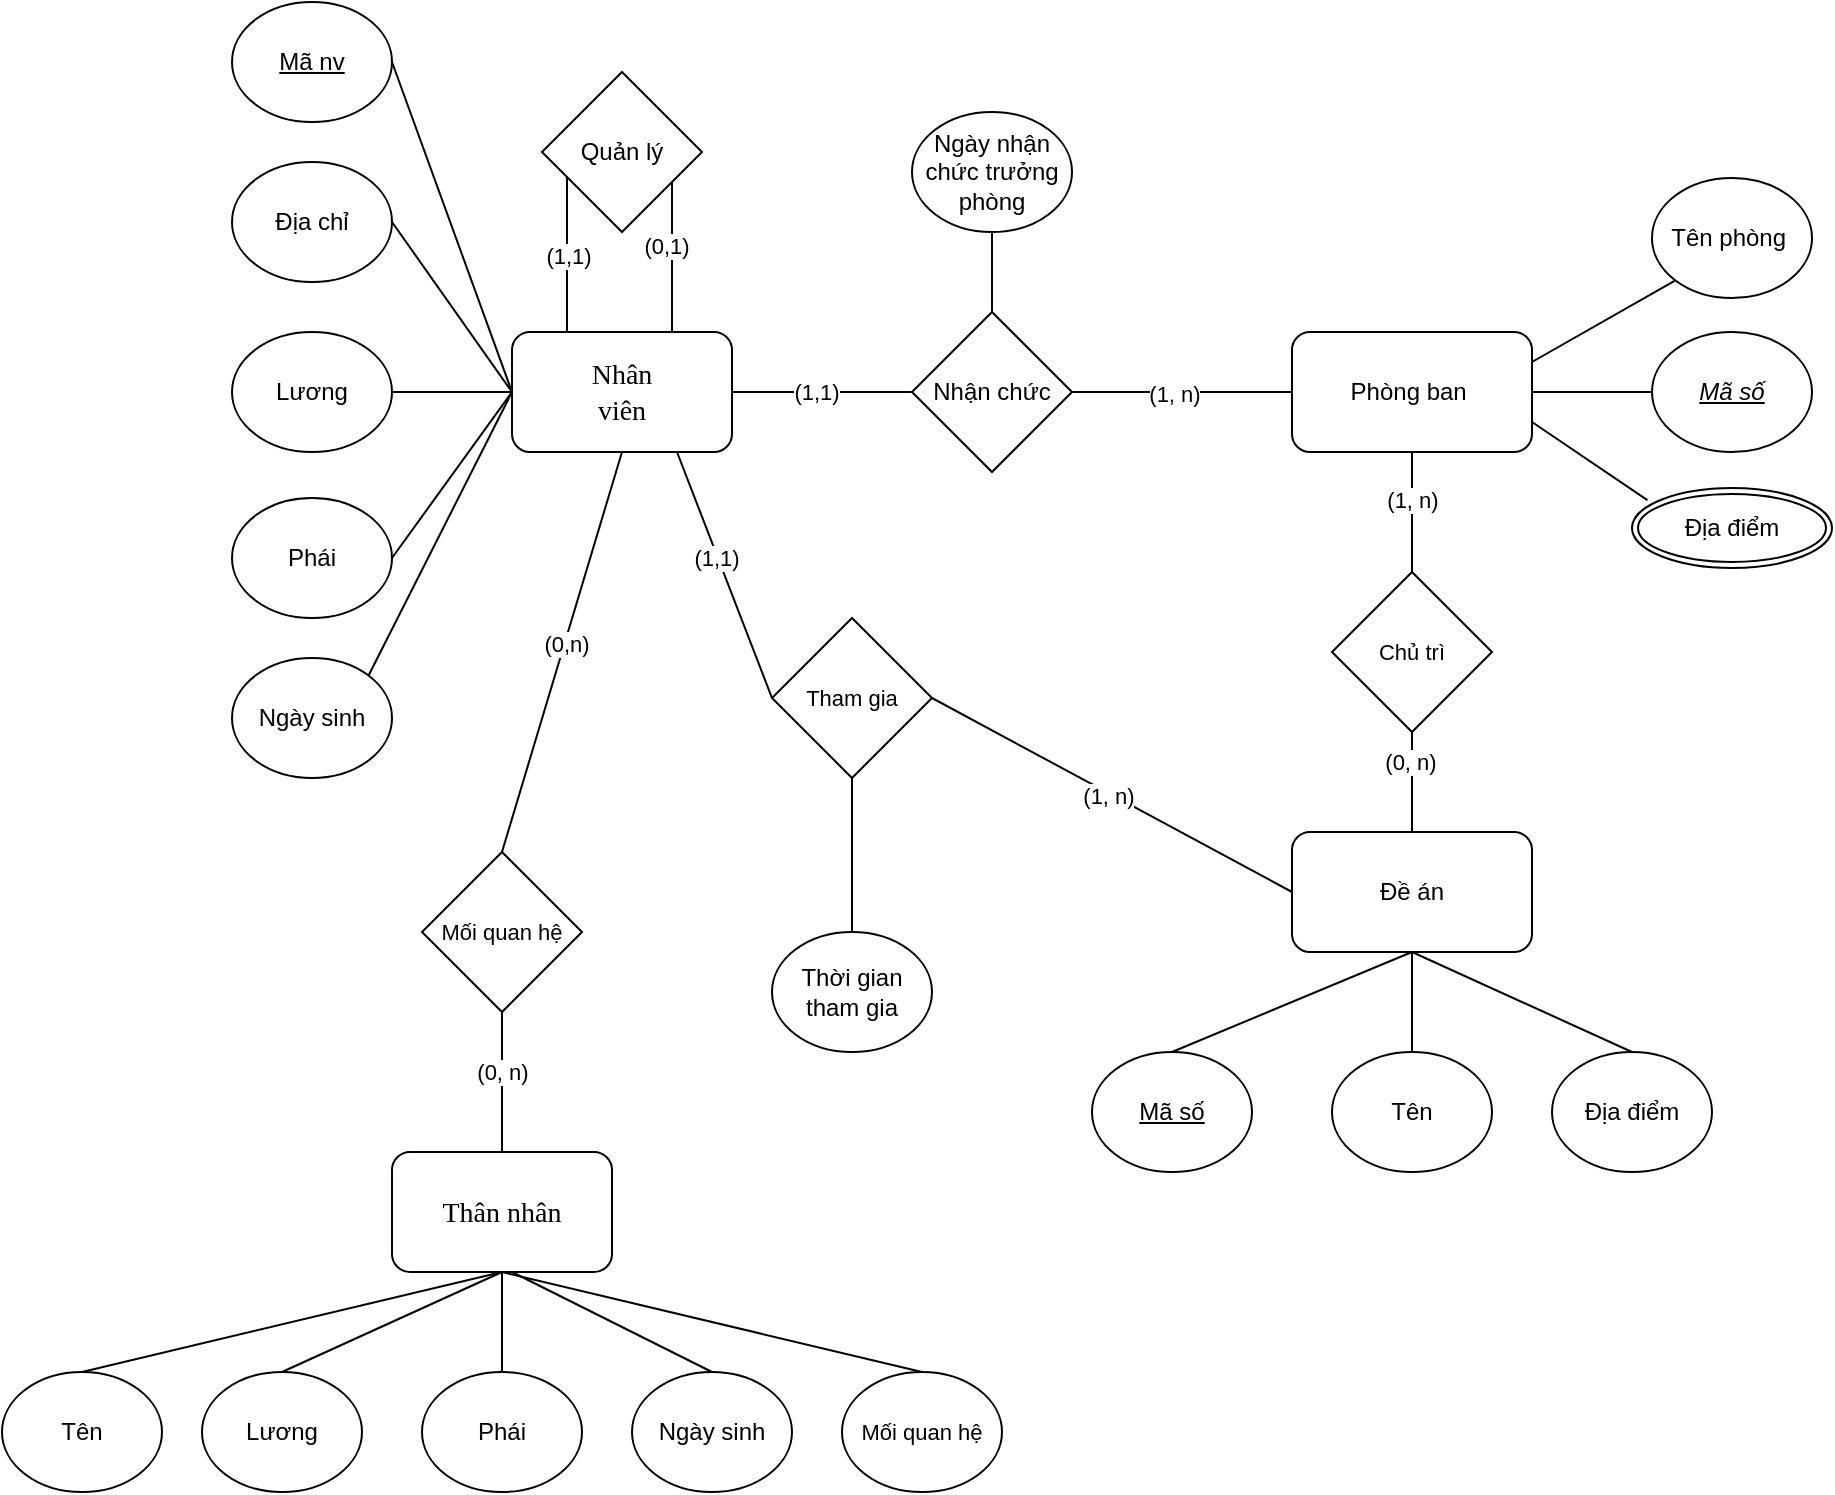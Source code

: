 <mxfile version="28.2.3">
  <diagram id="C5RBs43oDa-KdzZeNtuy" name="Page-1">
    <mxGraphModel dx="2316" dy="753" grid="1" gridSize="10" guides="1" tooltips="1" connect="1" arrows="1" fold="1" page="1" pageScale="1" pageWidth="827" pageHeight="1169" math="0" shadow="0">
      <root>
        <mxCell id="WIyWlLk6GJQsqaUBKTNV-0" />
        <mxCell id="WIyWlLk6GJQsqaUBKTNV-1" parent="WIyWlLk6GJQsqaUBKTNV-0" />
        <mxCell id="ZmpBna1umY-bwQ5UeYMQ-0" value="Phòng ban&amp;nbsp;" style="rounded=1;whiteSpace=wrap;html=1;" parent="WIyWlLk6GJQsqaUBKTNV-1" vertex="1">
          <mxGeometry x="510" y="270" width="120" height="60" as="geometry" />
        </mxCell>
        <mxCell id="ZmpBna1umY-bwQ5UeYMQ-1" value="Đề án" style="rounded=1;whiteSpace=wrap;html=1;" parent="WIyWlLk6GJQsqaUBKTNV-1" vertex="1">
          <mxGeometry x="510" y="520" width="120" height="60" as="geometry" />
        </mxCell>
        <mxCell id="ZmpBna1umY-bwQ5UeYMQ-70" style="edgeStyle=orthogonalEdgeStyle;shape=connector;rounded=0;orthogonalLoop=1;jettySize=auto;html=1;entryX=0;entryY=0.5;entryDx=0;entryDy=0;strokeColor=default;align=center;verticalAlign=middle;fontFamily=Helvetica;fontSize=11;fontColor=default;labelBackgroundColor=default;endArrow=classic;exitX=0.25;exitY=0;exitDx=0;exitDy=0;" parent="WIyWlLk6GJQsqaUBKTNV-1" source="ZmpBna1umY-bwQ5UeYMQ-2" target="ZmpBna1umY-bwQ5UeYMQ-68" edge="1">
          <mxGeometry relative="1" as="geometry">
            <Array as="points">
              <mxPoint x="147" y="180" />
            </Array>
          </mxGeometry>
        </mxCell>
        <mxCell id="HmNjy73HIP26AW6Ko5M8-38" value="(1,1)" style="edgeLabel;html=1;align=center;verticalAlign=middle;resizable=0;points=[];" vertex="1" connectable="0" parent="ZmpBna1umY-bwQ5UeYMQ-70">
          <mxGeometry x="-0.245" relative="1" as="geometry">
            <mxPoint as="offset" />
          </mxGeometry>
        </mxCell>
        <mxCell id="ZmpBna1umY-bwQ5UeYMQ-73" style="edgeStyle=orthogonalEdgeStyle;shape=connector;rounded=0;orthogonalLoop=1;jettySize=auto;html=1;entryX=1;entryY=0.5;entryDx=0;entryDy=0;strokeColor=default;align=center;verticalAlign=middle;fontFamily=Helvetica;fontSize=11;fontColor=default;labelBackgroundColor=default;endArrow=classic;" parent="WIyWlLk6GJQsqaUBKTNV-1" source="ZmpBna1umY-bwQ5UeYMQ-2" target="ZmpBna1umY-bwQ5UeYMQ-68" edge="1">
          <mxGeometry relative="1" as="geometry">
            <Array as="points">
              <mxPoint x="200" y="180" />
            </Array>
          </mxGeometry>
        </mxCell>
        <mxCell id="HmNjy73HIP26AW6Ko5M8-37" value="(0,1)" style="edgeLabel;html=1;align=center;verticalAlign=middle;resizable=0;points=[];" vertex="1" connectable="0" parent="ZmpBna1umY-bwQ5UeYMQ-73">
          <mxGeometry x="-0.181" y="3" relative="1" as="geometry">
            <mxPoint as="offset" />
          </mxGeometry>
        </mxCell>
        <mxCell id="ZmpBna1umY-bwQ5UeYMQ-2" value="&lt;span style=&quot;font-family: &amp;quot;Times New Roman&amp;quot;, serif;&quot;&gt;Nhân&lt;/span&gt;&lt;br style=&quot;font-family: &amp;quot;Times New Roman&amp;quot;, serif;&quot;&gt;&lt;span style=&quot;font-family: &amp;quot;Times New Roman&amp;quot;, serif;&quot;&gt;viên&lt;/span&gt;" style="rounded=1;whiteSpace=wrap;html=1;fontSize=14;" parent="WIyWlLk6GJQsqaUBKTNV-1" vertex="1">
          <mxGeometry x="120" y="270" width="110" height="60" as="geometry" />
        </mxCell>
        <mxCell id="ZmpBna1umY-bwQ5UeYMQ-6" value="Tên phòng&amp;nbsp;" style="ellipse;whiteSpace=wrap;html=1;" parent="WIyWlLk6GJQsqaUBKTNV-1" vertex="1">
          <mxGeometry x="690" y="193" width="80" height="60" as="geometry" />
        </mxCell>
        <mxCell id="ZmpBna1umY-bwQ5UeYMQ-7" value="&lt;i&gt;&lt;u&gt;Mã số&lt;/u&gt;&lt;/i&gt;" style="ellipse;whiteSpace=wrap;html=1;" parent="WIyWlLk6GJQsqaUBKTNV-1" vertex="1">
          <mxGeometry x="690" y="270" width="80" height="60" as="geometry" />
        </mxCell>
        <mxCell id="ZmpBna1umY-bwQ5UeYMQ-14" value="Nhận chức" style="rhombus;whiteSpace=wrap;html=1;" parent="WIyWlLk6GJQsqaUBKTNV-1" vertex="1">
          <mxGeometry x="320" y="260" width="80" height="80" as="geometry" />
        </mxCell>
        <mxCell id="ZmpBna1umY-bwQ5UeYMQ-20" value="Ngày nhận chức trưởng phòng" style="ellipse;whiteSpace=wrap;html=1;fontSize=12;" parent="WIyWlLk6GJQsqaUBKTNV-1" vertex="1">
          <mxGeometry x="320" y="160" width="80" height="60" as="geometry" />
        </mxCell>
        <mxCell id="ZmpBna1umY-bwQ5UeYMQ-35" value="Chủ trì" style="rhombus;whiteSpace=wrap;html=1;fontFamily=Helvetica;fontSize=11;fontColor=default;labelBackgroundColor=default;" parent="WIyWlLk6GJQsqaUBKTNV-1" vertex="1">
          <mxGeometry x="530" y="390" width="80" height="80" as="geometry" />
        </mxCell>
        <mxCell id="ZmpBna1umY-bwQ5UeYMQ-39" value="Tên" style="ellipse;whiteSpace=wrap;html=1;" parent="WIyWlLk6GJQsqaUBKTNV-1" vertex="1">
          <mxGeometry x="530" y="630" width="80" height="60" as="geometry" />
        </mxCell>
        <mxCell id="ZmpBna1umY-bwQ5UeYMQ-40" value="&lt;u&gt;Mã số&lt;/u&gt;" style="ellipse;whiteSpace=wrap;html=1;" parent="WIyWlLk6GJQsqaUBKTNV-1" vertex="1">
          <mxGeometry x="410" y="630" width="80" height="60" as="geometry" />
        </mxCell>
        <mxCell id="ZmpBna1umY-bwQ5UeYMQ-41" value="Địa điểm" style="ellipse;whiteSpace=wrap;html=1;" parent="WIyWlLk6GJQsqaUBKTNV-1" vertex="1">
          <mxGeometry x="640" y="630" width="80" height="60" as="geometry" />
        </mxCell>
        <mxCell id="ZmpBna1umY-bwQ5UeYMQ-47" value="&lt;u&gt;Mã nv&lt;/u&gt;" style="ellipse;whiteSpace=wrap;html=1;" parent="WIyWlLk6GJQsqaUBKTNV-1" vertex="1">
          <mxGeometry x="-20" y="105" width="80" height="60" as="geometry" />
        </mxCell>
        <mxCell id="ZmpBna1umY-bwQ5UeYMQ-48" value="Địa chỉ" style="ellipse;whiteSpace=wrap;html=1;" parent="WIyWlLk6GJQsqaUBKTNV-1" vertex="1">
          <mxGeometry x="-20" y="185" width="80" height="60" as="geometry" />
        </mxCell>
        <mxCell id="ZmpBna1umY-bwQ5UeYMQ-49" value="Lương" style="ellipse;whiteSpace=wrap;html=1;" parent="WIyWlLk6GJQsqaUBKTNV-1" vertex="1">
          <mxGeometry x="-20" y="270" width="80" height="60" as="geometry" />
        </mxCell>
        <mxCell id="ZmpBna1umY-bwQ5UeYMQ-50" value="Phái" style="ellipse;whiteSpace=wrap;html=1;" parent="WIyWlLk6GJQsqaUBKTNV-1" vertex="1">
          <mxGeometry x="-20" y="353" width="80" height="60" as="geometry" />
        </mxCell>
        <mxCell id="ZmpBna1umY-bwQ5UeYMQ-51" value="Ngày sinh" style="ellipse;whiteSpace=wrap;html=1;" parent="WIyWlLk6GJQsqaUBKTNV-1" vertex="1">
          <mxGeometry x="-20" y="433" width="80" height="60" as="geometry" />
        </mxCell>
        <mxCell id="ZmpBna1umY-bwQ5UeYMQ-58" value="Tham gia" style="rhombus;whiteSpace=wrap;html=1;fontFamily=Helvetica;fontSize=11;fontColor=default;labelBackgroundColor=default;" parent="WIyWlLk6GJQsqaUBKTNV-1" vertex="1">
          <mxGeometry x="250" y="413" width="80" height="80" as="geometry" />
        </mxCell>
        <mxCell id="ZmpBna1umY-bwQ5UeYMQ-65" value="Thời gian tham gia" style="ellipse;whiteSpace=wrap;html=1;" parent="WIyWlLk6GJQsqaUBKTNV-1" vertex="1">
          <mxGeometry x="250" y="570" width="80" height="60" as="geometry" />
        </mxCell>
        <mxCell id="ZmpBna1umY-bwQ5UeYMQ-68" value="Quản lý" style="rhombus;whiteSpace=wrap;html=1;" parent="WIyWlLk6GJQsqaUBKTNV-1" vertex="1">
          <mxGeometry x="135" y="140" width="80" height="80" as="geometry" />
        </mxCell>
        <mxCell id="ZmpBna1umY-bwQ5UeYMQ-77" value="&lt;font face=&quot;Times New Roman, serif&quot;&gt;&lt;span&gt;Thân nhân&lt;/span&gt;&lt;/font&gt;" style="rounded=1;whiteSpace=wrap;html=1;fontSize=14;" parent="WIyWlLk6GJQsqaUBKTNV-1" vertex="1">
          <mxGeometry x="60" y="680" width="110" height="60" as="geometry" />
        </mxCell>
        <mxCell id="ZmpBna1umY-bwQ5UeYMQ-79" value="Mối quan hệ" style="rhombus;whiteSpace=wrap;html=1;fontFamily=Helvetica;fontSize=11;fontColor=default;labelBackgroundColor=default;" parent="WIyWlLk6GJQsqaUBKTNV-1" vertex="1">
          <mxGeometry x="75" y="530" width="80" height="80" as="geometry" />
        </mxCell>
        <mxCell id="ZmpBna1umY-bwQ5UeYMQ-84" value="Lương" style="ellipse;whiteSpace=wrap;html=1;" parent="WIyWlLk6GJQsqaUBKTNV-1" vertex="1">
          <mxGeometry x="-35" y="790" width="80" height="60" as="geometry" />
        </mxCell>
        <mxCell id="ZmpBna1umY-bwQ5UeYMQ-85" value="Phái" style="ellipse;whiteSpace=wrap;html=1;" parent="WIyWlLk6GJQsqaUBKTNV-1" vertex="1">
          <mxGeometry x="75" y="790" width="80" height="60" as="geometry" />
        </mxCell>
        <mxCell id="ZmpBna1umY-bwQ5UeYMQ-86" value="Tên" style="ellipse;whiteSpace=wrap;html=1;" parent="WIyWlLk6GJQsqaUBKTNV-1" vertex="1">
          <mxGeometry x="-135" y="790" width="80" height="60" as="geometry" />
        </mxCell>
        <mxCell id="ZmpBna1umY-bwQ5UeYMQ-87" value="Ngày sinh" style="ellipse;whiteSpace=wrap;html=1;" parent="WIyWlLk6GJQsqaUBKTNV-1" vertex="1">
          <mxGeometry x="180" y="790" width="80" height="60" as="geometry" />
        </mxCell>
        <mxCell id="ZmpBna1umY-bwQ5UeYMQ-88" value="&lt;span style=&quot;font-size: 11px; background-color: rgb(255, 255, 255);&quot;&gt;Mối quan hệ&lt;/span&gt;" style="ellipse;whiteSpace=wrap;html=1;" parent="WIyWlLk6GJQsqaUBKTNV-1" vertex="1">
          <mxGeometry x="285" y="790" width="80" height="60" as="geometry" />
        </mxCell>
        <mxCell id="HmNjy73HIP26AW6Ko5M8-0" value="" style="endArrow=none;html=1;rounded=0;entryX=0;entryY=0.5;entryDx=0;entryDy=0;exitX=1;exitY=0.5;exitDx=0;exitDy=0;" edge="1" parent="WIyWlLk6GJQsqaUBKTNV-1" source="ZmpBna1umY-bwQ5UeYMQ-14" target="ZmpBna1umY-bwQ5UeYMQ-0">
          <mxGeometry relative="1" as="geometry">
            <mxPoint x="340" y="360" as="sourcePoint" />
            <mxPoint x="500" y="360" as="targetPoint" />
          </mxGeometry>
        </mxCell>
        <mxCell id="HmNjy73HIP26AW6Ko5M8-1" value="(1, n)" style="edgeLabel;html=1;align=center;verticalAlign=middle;resizable=0;points=[];" vertex="1" connectable="0" parent="HmNjy73HIP26AW6Ko5M8-0">
          <mxGeometry x="-0.073" y="-1" relative="1" as="geometry">
            <mxPoint as="offset" />
          </mxGeometry>
        </mxCell>
        <mxCell id="HmNjy73HIP26AW6Ko5M8-3" value="" style="endArrow=none;html=1;rounded=0;entryX=0.5;entryY=0;entryDx=0;entryDy=0;exitX=0.5;exitY=1;exitDx=0;exitDy=0;" edge="1" parent="WIyWlLk6GJQsqaUBKTNV-1" source="ZmpBna1umY-bwQ5UeYMQ-0" target="ZmpBna1umY-bwQ5UeYMQ-35">
          <mxGeometry relative="1" as="geometry">
            <mxPoint x="360" y="350" as="sourcePoint" />
            <mxPoint x="520" y="350" as="targetPoint" />
          </mxGeometry>
        </mxCell>
        <mxCell id="HmNjy73HIP26AW6Ko5M8-4" value="(1, n)" style="edgeLabel;html=1;align=center;verticalAlign=middle;resizable=0;points=[];" vertex="1" connectable="0" parent="HmNjy73HIP26AW6Ko5M8-3">
          <mxGeometry x="-0.157" y="-5" relative="1" as="geometry">
            <mxPoint x="5" y="-2" as="offset" />
          </mxGeometry>
        </mxCell>
        <mxCell id="HmNjy73HIP26AW6Ko5M8-5" value="" style="endArrow=none;html=1;rounded=0;entryX=0.5;entryY=0;entryDx=0;entryDy=0;exitX=0.5;exitY=1;exitDx=0;exitDy=0;" edge="1" parent="WIyWlLk6GJQsqaUBKTNV-1" source="ZmpBna1umY-bwQ5UeYMQ-35" target="ZmpBna1umY-bwQ5UeYMQ-1">
          <mxGeometry relative="1" as="geometry">
            <mxPoint x="470" y="480" as="sourcePoint" />
            <mxPoint x="630" y="480" as="targetPoint" />
          </mxGeometry>
        </mxCell>
        <mxCell id="HmNjy73HIP26AW6Ko5M8-6" value="(0, n)" style="edgeLabel;html=1;align=center;verticalAlign=middle;resizable=0;points=[];" vertex="1" connectable="0" parent="HmNjy73HIP26AW6Ko5M8-5">
          <mxGeometry x="-0.365" y="-1" relative="1" as="geometry">
            <mxPoint y="-1" as="offset" />
          </mxGeometry>
        </mxCell>
        <mxCell id="HmNjy73HIP26AW6Ko5M8-7" value="" style="endArrow=none;html=1;rounded=0;entryX=0;entryY=0.5;entryDx=0;entryDy=0;exitX=1;exitY=0.5;exitDx=0;exitDy=0;" edge="1" parent="WIyWlLk6GJQsqaUBKTNV-1" source="ZmpBna1umY-bwQ5UeYMQ-58" target="ZmpBna1umY-bwQ5UeYMQ-1">
          <mxGeometry relative="1" as="geometry">
            <mxPoint x="290" y="520" as="sourcePoint" />
            <mxPoint x="450" y="520" as="targetPoint" />
          </mxGeometry>
        </mxCell>
        <mxCell id="HmNjy73HIP26AW6Ko5M8-46" value="(1, n)" style="edgeLabel;html=1;align=center;verticalAlign=middle;resizable=0;points=[];" vertex="1" connectable="0" parent="HmNjy73HIP26AW6Ko5M8-7">
          <mxGeometry x="-0.014" y="-2" relative="1" as="geometry">
            <mxPoint y="-1" as="offset" />
          </mxGeometry>
        </mxCell>
        <mxCell id="HmNjy73HIP26AW6Ko5M8-9" value="" style="endArrow=none;html=1;rounded=0;entryX=0.5;entryY=0;entryDx=0;entryDy=0;exitX=0.5;exitY=1;exitDx=0;exitDy=0;" edge="1" parent="WIyWlLk6GJQsqaUBKTNV-1" source="ZmpBna1umY-bwQ5UeYMQ-58" target="ZmpBna1umY-bwQ5UeYMQ-65">
          <mxGeometry relative="1" as="geometry">
            <mxPoint x="150" y="520" as="sourcePoint" />
            <mxPoint x="310" y="520" as="targetPoint" />
          </mxGeometry>
        </mxCell>
        <mxCell id="HmNjy73HIP26AW6Ko5M8-11" value="" style="endArrow=none;html=1;rounded=0;entryX=0;entryY=0.5;entryDx=0;entryDy=0;exitX=0.75;exitY=1;exitDx=0;exitDy=0;" edge="1" parent="WIyWlLk6GJQsqaUBKTNV-1" source="ZmpBna1umY-bwQ5UeYMQ-2" target="ZmpBna1umY-bwQ5UeYMQ-58">
          <mxGeometry relative="1" as="geometry">
            <mxPoint x="120" y="470" as="sourcePoint" />
            <mxPoint x="280" y="470" as="targetPoint" />
          </mxGeometry>
        </mxCell>
        <mxCell id="HmNjy73HIP26AW6Ko5M8-13" value="(1,1)" style="edgeLabel;html=1;align=center;verticalAlign=middle;resizable=0;points=[];" vertex="1" connectable="0" parent="HmNjy73HIP26AW6Ko5M8-11">
          <mxGeometry x="-0.132" relative="1" as="geometry">
            <mxPoint x="-1" as="offset" />
          </mxGeometry>
        </mxCell>
        <mxCell id="HmNjy73HIP26AW6Ko5M8-14" value="Địa điểm" style="ellipse;shape=doubleEllipse;margin=3;whiteSpace=wrap;html=1;align=center;" vertex="1" parent="WIyWlLk6GJQsqaUBKTNV-1">
          <mxGeometry x="680" y="348" width="100" height="40" as="geometry" />
        </mxCell>
        <mxCell id="HmNjy73HIP26AW6Ko5M8-15" value="" style="endArrow=none;html=1;rounded=0;exitX=1;exitY=0.25;exitDx=0;exitDy=0;entryX=0;entryY=1;entryDx=0;entryDy=0;" edge="1" parent="WIyWlLk6GJQsqaUBKTNV-1" source="ZmpBna1umY-bwQ5UeYMQ-0" target="ZmpBna1umY-bwQ5UeYMQ-6">
          <mxGeometry relative="1" as="geometry">
            <mxPoint x="600" y="240" as="sourcePoint" />
            <mxPoint x="760" y="240" as="targetPoint" />
          </mxGeometry>
        </mxCell>
        <mxCell id="HmNjy73HIP26AW6Ko5M8-16" value="" style="endArrow=none;html=1;rounded=0;exitX=1;exitY=0.5;exitDx=0;exitDy=0;entryX=0;entryY=0.5;entryDx=0;entryDy=0;" edge="1" parent="WIyWlLk6GJQsqaUBKTNV-1" source="ZmpBna1umY-bwQ5UeYMQ-0" target="ZmpBna1umY-bwQ5UeYMQ-7">
          <mxGeometry relative="1" as="geometry">
            <mxPoint x="630" y="360" as="sourcePoint" />
            <mxPoint x="790" y="360" as="targetPoint" />
          </mxGeometry>
        </mxCell>
        <mxCell id="HmNjy73HIP26AW6Ko5M8-19" value="" style="endArrow=none;html=1;rounded=0;exitX=1;exitY=0.75;exitDx=0;exitDy=0;entryX=0.077;entryY=0.151;entryDx=0;entryDy=0;entryPerimeter=0;" edge="1" parent="WIyWlLk6GJQsqaUBKTNV-1" source="ZmpBna1umY-bwQ5UeYMQ-0" target="HmNjy73HIP26AW6Ko5M8-14">
          <mxGeometry relative="1" as="geometry">
            <mxPoint x="620" y="360" as="sourcePoint" />
            <mxPoint x="780" y="360" as="targetPoint" />
          </mxGeometry>
        </mxCell>
        <mxCell id="HmNjy73HIP26AW6Ko5M8-20" value="" style="endArrow=none;html=1;rounded=0;entryX=0.5;entryY=1;entryDx=0;entryDy=0;exitX=0.5;exitY=0;exitDx=0;exitDy=0;" edge="1" parent="WIyWlLk6GJQsqaUBKTNV-1" source="ZmpBna1umY-bwQ5UeYMQ-14" target="ZmpBna1umY-bwQ5UeYMQ-20">
          <mxGeometry relative="1" as="geometry">
            <mxPoint x="290" y="240" as="sourcePoint" />
            <mxPoint x="450" y="240" as="targetPoint" />
          </mxGeometry>
        </mxCell>
        <mxCell id="HmNjy73HIP26AW6Ko5M8-21" value="" style="endArrow=none;html=1;rounded=0;exitX=1;exitY=0.5;exitDx=0;exitDy=0;entryX=0;entryY=0.5;entryDx=0;entryDy=0;" edge="1" parent="WIyWlLk6GJQsqaUBKTNV-1" source="ZmpBna1umY-bwQ5UeYMQ-2" target="ZmpBna1umY-bwQ5UeYMQ-14">
          <mxGeometry relative="1" as="geometry">
            <mxPoint x="240" y="350" as="sourcePoint" />
            <mxPoint x="400" y="350" as="targetPoint" />
          </mxGeometry>
        </mxCell>
        <mxCell id="HmNjy73HIP26AW6Ko5M8-22" value="(1,1)" style="edgeLabel;html=1;align=center;verticalAlign=middle;resizable=0;points=[];" vertex="1" connectable="0" parent="HmNjy73HIP26AW6Ko5M8-21">
          <mxGeometry x="-0.063" y="-4" relative="1" as="geometry">
            <mxPoint y="-4" as="offset" />
          </mxGeometry>
        </mxCell>
        <mxCell id="HmNjy73HIP26AW6Ko5M8-23" value="" style="endArrow=none;html=1;rounded=0;entryX=0;entryY=0.5;entryDx=0;entryDy=0;exitX=1;exitY=0.5;exitDx=0;exitDy=0;" edge="1" parent="WIyWlLk6GJQsqaUBKTNV-1" source="ZmpBna1umY-bwQ5UeYMQ-47" target="ZmpBna1umY-bwQ5UeYMQ-2">
          <mxGeometry relative="1" as="geometry">
            <mxPoint x="-50" y="300" as="sourcePoint" />
            <mxPoint x="110" y="300" as="targetPoint" />
          </mxGeometry>
        </mxCell>
        <mxCell id="HmNjy73HIP26AW6Ko5M8-24" value="" style="endArrow=none;html=1;rounded=0;entryX=0;entryY=0.5;entryDx=0;entryDy=0;exitX=1;exitY=0.5;exitDx=0;exitDy=0;" edge="1" parent="WIyWlLk6GJQsqaUBKTNV-1" source="ZmpBna1umY-bwQ5UeYMQ-48" target="ZmpBna1umY-bwQ5UeYMQ-2">
          <mxGeometry relative="1" as="geometry">
            <mxPoint x="20" y="350" as="sourcePoint" />
            <mxPoint x="180" y="350" as="targetPoint" />
          </mxGeometry>
        </mxCell>
        <mxCell id="HmNjy73HIP26AW6Ko5M8-25" value="" style="endArrow=none;html=1;rounded=0;exitX=1;exitY=0.5;exitDx=0;exitDy=0;" edge="1" parent="WIyWlLk6GJQsqaUBKTNV-1" source="ZmpBna1umY-bwQ5UeYMQ-49">
          <mxGeometry relative="1" as="geometry">
            <mxPoint x="-150" y="370" as="sourcePoint" />
            <mxPoint x="120" y="300" as="targetPoint" />
          </mxGeometry>
        </mxCell>
        <mxCell id="HmNjy73HIP26AW6Ko5M8-26" value="" style="endArrow=none;html=1;rounded=0;entryX=0;entryY=0.5;entryDx=0;entryDy=0;exitX=1;exitY=0.5;exitDx=0;exitDy=0;" edge="1" parent="WIyWlLk6GJQsqaUBKTNV-1" source="ZmpBna1umY-bwQ5UeYMQ-50" target="ZmpBna1umY-bwQ5UeYMQ-2">
          <mxGeometry relative="1" as="geometry">
            <mxPoint x="-240" y="400" as="sourcePoint" />
            <mxPoint x="-80" y="400" as="targetPoint" />
          </mxGeometry>
        </mxCell>
        <mxCell id="HmNjy73HIP26AW6Ko5M8-27" value="" style="endArrow=none;html=1;rounded=0;entryX=0;entryY=0.5;entryDx=0;entryDy=0;exitX=1;exitY=0;exitDx=0;exitDy=0;" edge="1" parent="WIyWlLk6GJQsqaUBKTNV-1" source="ZmpBna1umY-bwQ5UeYMQ-51" target="ZmpBna1umY-bwQ5UeYMQ-2">
          <mxGeometry relative="1" as="geometry">
            <mxPoint x="-80" y="370" as="sourcePoint" />
            <mxPoint x="80" y="370" as="targetPoint" />
          </mxGeometry>
        </mxCell>
        <mxCell id="HmNjy73HIP26AW6Ko5M8-28" value="" style="endArrow=none;html=1;rounded=0;entryX=0.5;entryY=1;entryDx=0;entryDy=0;exitX=0.5;exitY=0;exitDx=0;exitDy=0;" edge="1" parent="WIyWlLk6GJQsqaUBKTNV-1" source="ZmpBna1umY-bwQ5UeYMQ-40" target="ZmpBna1umY-bwQ5UeYMQ-1">
          <mxGeometry relative="1" as="geometry">
            <mxPoint x="320" y="600" as="sourcePoint" />
            <mxPoint x="480" y="600" as="targetPoint" />
          </mxGeometry>
        </mxCell>
        <mxCell id="HmNjy73HIP26AW6Ko5M8-29" value="" style="endArrow=none;html=1;rounded=0;entryX=0.5;entryY=1;entryDx=0;entryDy=0;exitX=0.5;exitY=0;exitDx=0;exitDy=0;" edge="1" parent="WIyWlLk6GJQsqaUBKTNV-1" source="ZmpBna1umY-bwQ5UeYMQ-39" target="ZmpBna1umY-bwQ5UeYMQ-1">
          <mxGeometry relative="1" as="geometry">
            <mxPoint x="460" y="640" as="sourcePoint" />
            <mxPoint x="580" y="590" as="targetPoint" />
          </mxGeometry>
        </mxCell>
        <mxCell id="HmNjy73HIP26AW6Ko5M8-30" value="" style="endArrow=none;html=1;rounded=0;entryX=0.5;entryY=1;entryDx=0;entryDy=0;exitX=0.5;exitY=0;exitDx=0;exitDy=0;" edge="1" parent="WIyWlLk6GJQsqaUBKTNV-1" source="ZmpBna1umY-bwQ5UeYMQ-41" target="ZmpBna1umY-bwQ5UeYMQ-1">
          <mxGeometry relative="1" as="geometry">
            <mxPoint x="580" y="640" as="sourcePoint" />
            <mxPoint x="580" y="590" as="targetPoint" />
          </mxGeometry>
        </mxCell>
        <mxCell id="HmNjy73HIP26AW6Ko5M8-32" value="" style="endArrow=none;html=1;rounded=0;entryX=0.5;entryY=1;entryDx=0;entryDy=0;exitX=0.5;exitY=0;exitDx=0;exitDy=0;" edge="1" parent="WIyWlLk6GJQsqaUBKTNV-1" source="ZmpBna1umY-bwQ5UeYMQ-79" target="ZmpBna1umY-bwQ5UeYMQ-2">
          <mxGeometry relative="1" as="geometry">
            <mxPoint x="120" y="520" as="sourcePoint" />
            <mxPoint x="260" y="370" as="targetPoint" />
          </mxGeometry>
        </mxCell>
        <mxCell id="HmNjy73HIP26AW6Ko5M8-33" value="(0,n)" style="edgeLabel;html=1;align=center;verticalAlign=middle;resizable=0;points=[];" vertex="1" connectable="0" parent="HmNjy73HIP26AW6Ko5M8-32">
          <mxGeometry x="0.045" relative="1" as="geometry">
            <mxPoint as="offset" />
          </mxGeometry>
        </mxCell>
        <mxCell id="HmNjy73HIP26AW6Ko5M8-34" value="" style="endArrow=none;html=1;rounded=0;entryX=0.5;entryY=1;entryDx=0;entryDy=0;exitX=0.5;exitY=0;exitDx=0;exitDy=0;" edge="1" parent="WIyWlLk6GJQsqaUBKTNV-1" source="ZmpBna1umY-bwQ5UeYMQ-77" target="ZmpBna1umY-bwQ5UeYMQ-79">
          <mxGeometry relative="1" as="geometry">
            <mxPoint x="-60" y="610" as="sourcePoint" />
            <mxPoint x="100" y="610" as="targetPoint" />
          </mxGeometry>
        </mxCell>
        <mxCell id="HmNjy73HIP26AW6Ko5M8-36" value="(0, n)" style="edgeLabel;html=1;align=center;verticalAlign=middle;resizable=0;points=[];" vertex="1" connectable="0" parent="HmNjy73HIP26AW6Ko5M8-34">
          <mxGeometry x="0.229" y="-4" relative="1" as="geometry">
            <mxPoint x="-4" y="3" as="offset" />
          </mxGeometry>
        </mxCell>
        <mxCell id="HmNjy73HIP26AW6Ko5M8-39" value="" style="endArrow=none;html=1;rounded=0;entryX=0.5;entryY=1;entryDx=0;entryDy=0;exitX=0.5;exitY=0;exitDx=0;exitDy=0;" edge="1" parent="WIyWlLk6GJQsqaUBKTNV-1" source="ZmpBna1umY-bwQ5UeYMQ-86" target="ZmpBna1umY-bwQ5UeYMQ-77">
          <mxGeometry relative="1" as="geometry">
            <mxPoint x="-60" y="730" as="sourcePoint" />
            <mxPoint x="100" y="730" as="targetPoint" />
          </mxGeometry>
        </mxCell>
        <mxCell id="HmNjy73HIP26AW6Ko5M8-40" value="" style="endArrow=none;html=1;rounded=0;exitX=0.5;exitY=0;exitDx=0;exitDy=0;entryX=0.5;entryY=1;entryDx=0;entryDy=0;" edge="1" parent="WIyWlLk6GJQsqaUBKTNV-1" source="ZmpBna1umY-bwQ5UeYMQ-84" target="ZmpBna1umY-bwQ5UeYMQ-77">
          <mxGeometry relative="1" as="geometry">
            <mxPoint x="-85" y="800" as="sourcePoint" />
            <mxPoint x="125" y="750" as="targetPoint" />
          </mxGeometry>
        </mxCell>
        <mxCell id="HmNjy73HIP26AW6Ko5M8-41" value="" style="endArrow=none;html=1;rounded=0;exitX=0.5;exitY=0;exitDx=0;exitDy=0;entryX=0.5;entryY=1;entryDx=0;entryDy=0;" edge="1" parent="WIyWlLk6GJQsqaUBKTNV-1" source="ZmpBna1umY-bwQ5UeYMQ-85" target="ZmpBna1umY-bwQ5UeYMQ-77">
          <mxGeometry relative="1" as="geometry">
            <mxPoint x="15" y="800" as="sourcePoint" />
            <mxPoint x="125" y="750" as="targetPoint" />
          </mxGeometry>
        </mxCell>
        <mxCell id="HmNjy73HIP26AW6Ko5M8-42" value="" style="endArrow=none;html=1;rounded=0;exitX=0.5;exitY=0;exitDx=0;exitDy=0;" edge="1" parent="WIyWlLk6GJQsqaUBKTNV-1" source="ZmpBna1umY-bwQ5UeYMQ-87">
          <mxGeometry relative="1" as="geometry">
            <mxPoint x="125" y="800" as="sourcePoint" />
            <mxPoint x="120" y="740" as="targetPoint" />
          </mxGeometry>
        </mxCell>
        <mxCell id="HmNjy73HIP26AW6Ko5M8-44" value="" style="endArrow=none;html=1;rounded=0;exitX=0.5;exitY=0;exitDx=0;exitDy=0;entryX=0.5;entryY=1;entryDx=0;entryDy=0;" edge="1" parent="WIyWlLk6GJQsqaUBKTNV-1" source="ZmpBna1umY-bwQ5UeYMQ-88" target="ZmpBna1umY-bwQ5UeYMQ-77">
          <mxGeometry relative="1" as="geometry">
            <mxPoint x="230" y="800" as="sourcePoint" />
            <mxPoint x="130" y="750" as="targetPoint" />
          </mxGeometry>
        </mxCell>
      </root>
    </mxGraphModel>
  </diagram>
</mxfile>
